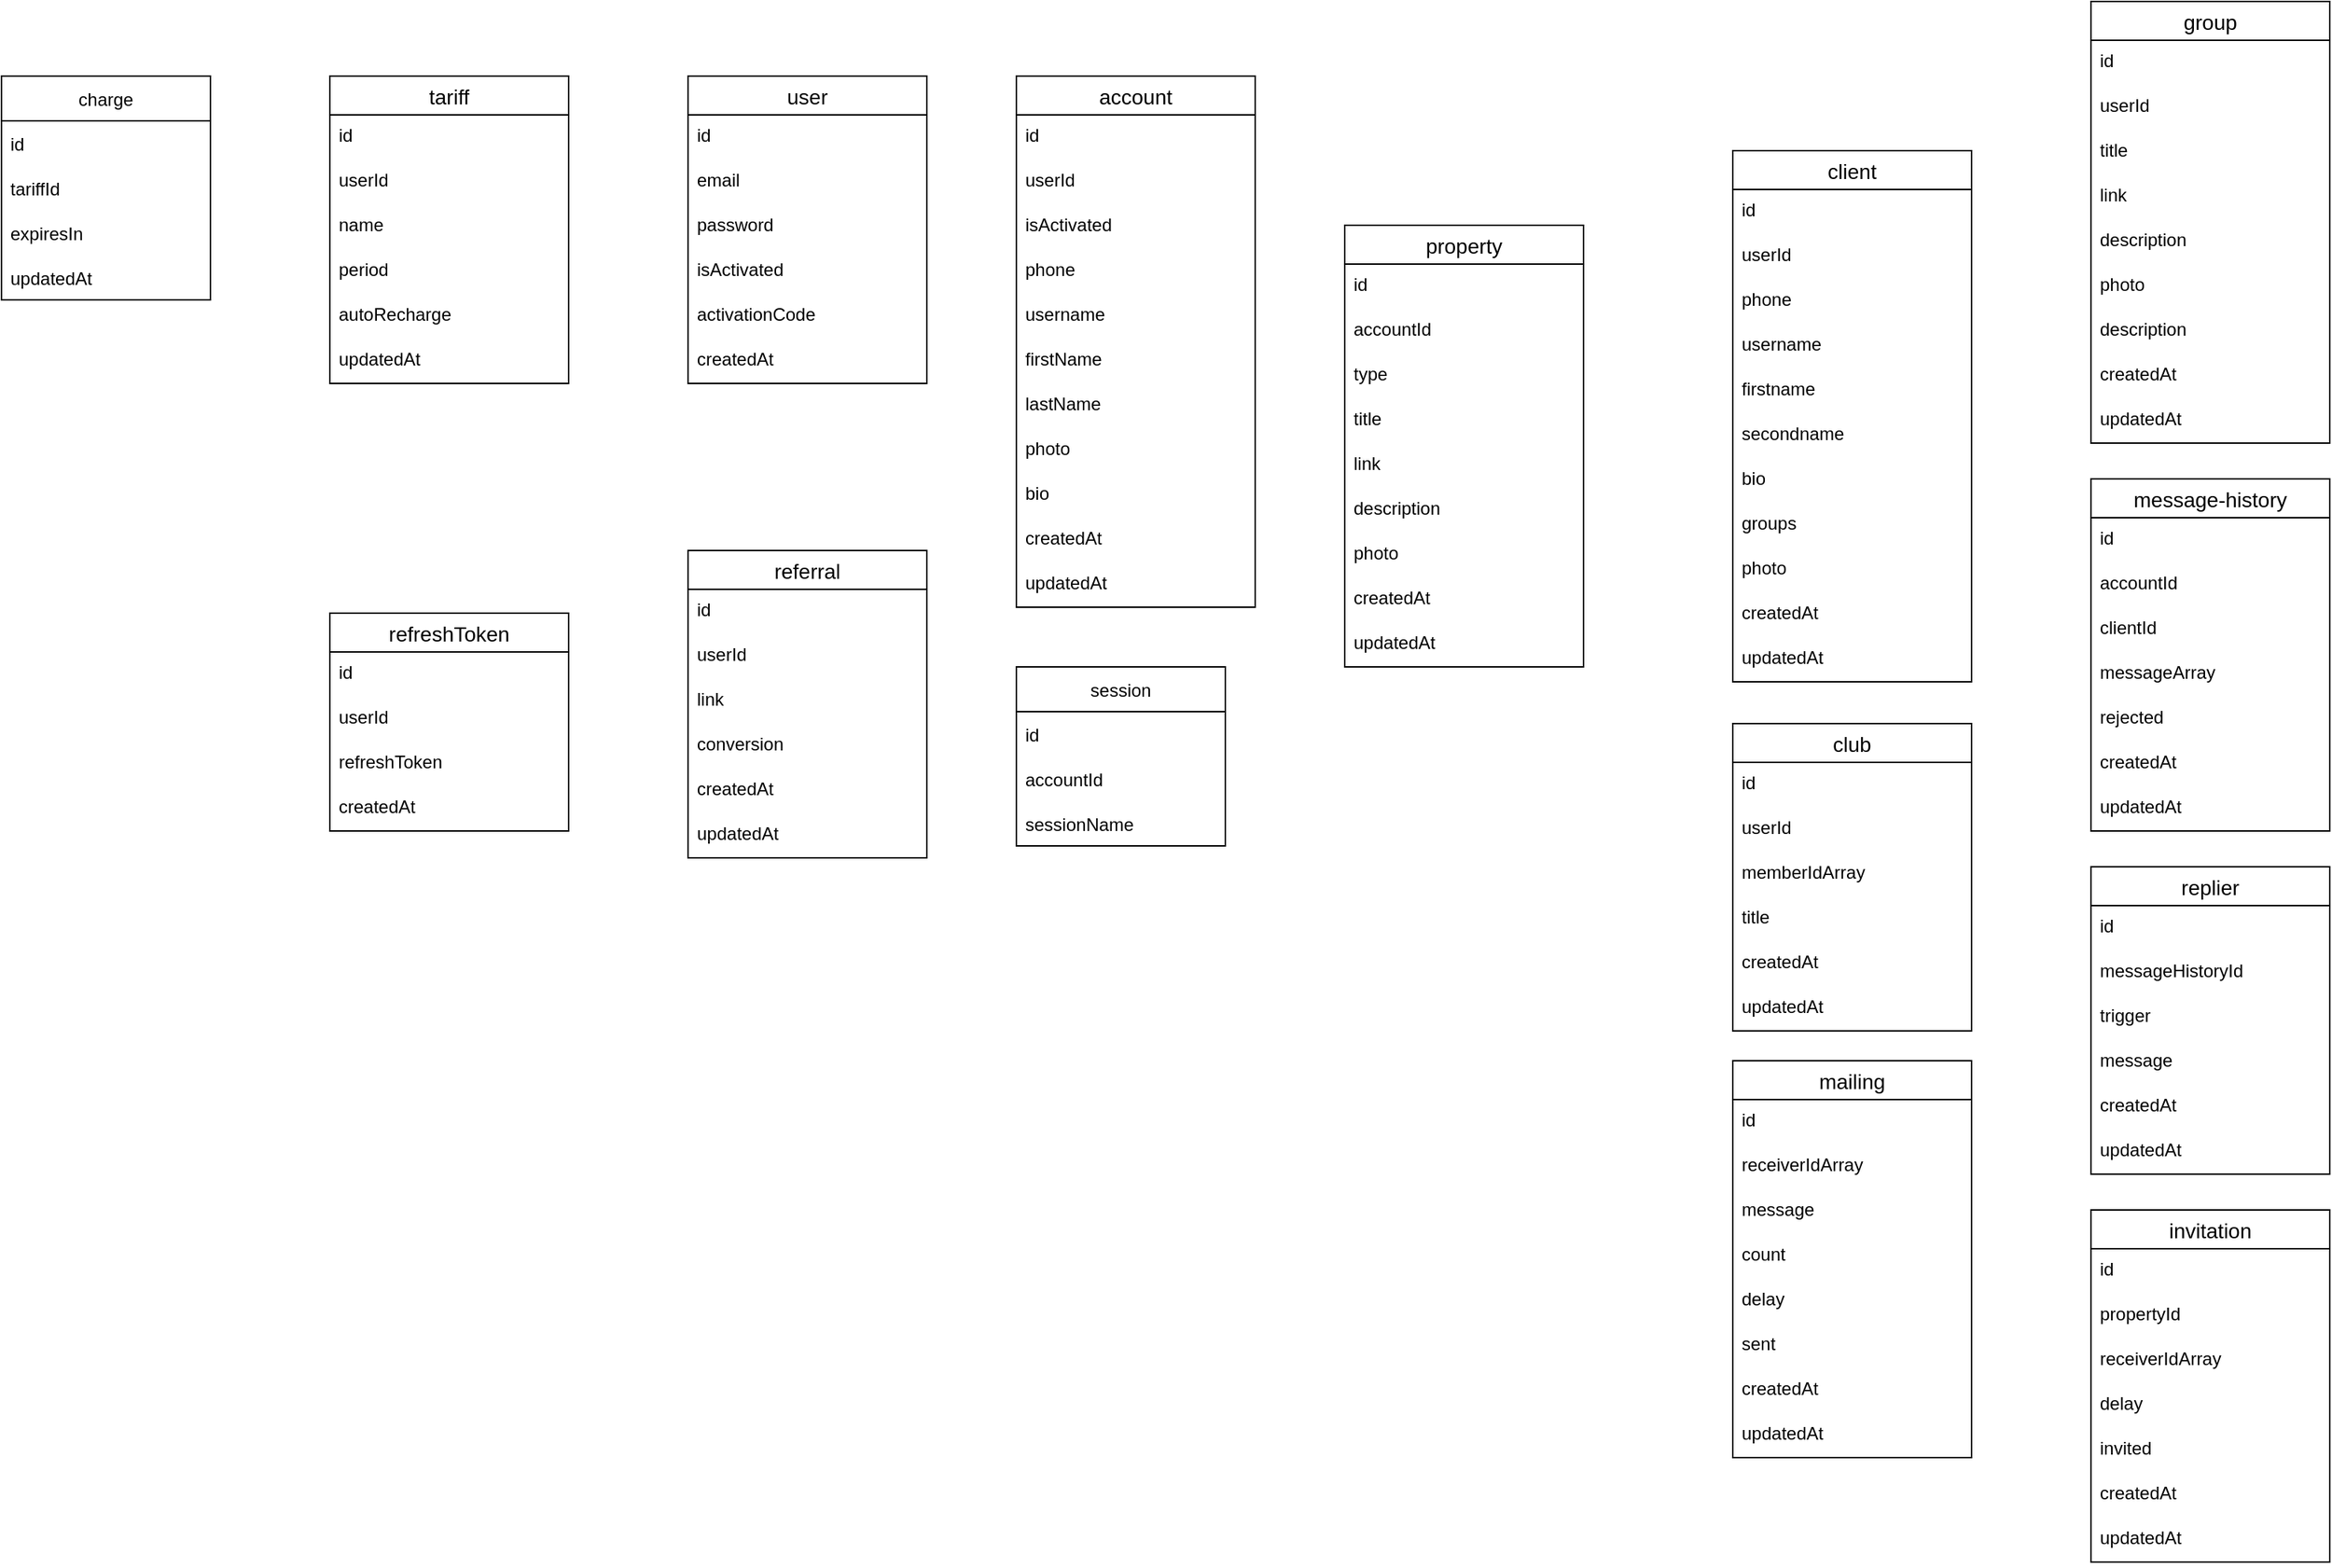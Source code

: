 <mxfile version="15.5.4" type="embed"><diagram id="rlkO2zejg5i3ZWUVnfk_" name="Page-1"><mxGraphModel dx="1341" dy="1570" grid="1" gridSize="10" guides="1" tooltips="1" connect="1" arrows="1" fold="1" page="1" pageScale="1" pageWidth="850" pageHeight="1100" math="0" shadow="0"><root><mxCell id="0"/><mxCell id="1" parent="0"/><mxCell id="tYg0k5vVHJpLoOAfeDSC-1" value="user" style="swimlane;fontStyle=0;childLayout=stackLayout;horizontal=1;startSize=26;horizontalStack=0;resizeParent=1;resizeParentMax=0;resizeLast=0;collapsible=1;marginBottom=0;align=center;fontSize=14;" parent="1" vertex="1"><mxGeometry x="80" width="160" height="206" as="geometry"><mxRectangle x="80" y="60" width="70" height="30" as="alternateBounds"/></mxGeometry></mxCell><mxCell id="tYg0k5vVHJpLoOAfeDSC-2" value="id" style="text;strokeColor=none;fillColor=none;spacingLeft=4;spacingRight=4;overflow=hidden;rotatable=0;points=[[0,0.5],[1,0.5]];portConstraint=eastwest;fontSize=12;" parent="tYg0k5vVHJpLoOAfeDSC-1" vertex="1"><mxGeometry y="26" width="160" height="30" as="geometry"/></mxCell><mxCell id="tYg0k5vVHJpLoOAfeDSC-3" value="email" style="text;strokeColor=none;fillColor=none;spacingLeft=4;spacingRight=4;overflow=hidden;rotatable=0;points=[[0,0.5],[1,0.5]];portConstraint=eastwest;fontSize=12;" parent="tYg0k5vVHJpLoOAfeDSC-1" vertex="1"><mxGeometry y="56" width="160" height="30" as="geometry"/></mxCell><mxCell id="tYg0k5vVHJpLoOAfeDSC-4" value="password" style="text;strokeColor=none;fillColor=none;spacingLeft=4;spacingRight=4;overflow=hidden;rotatable=0;points=[[0,0.5],[1,0.5]];portConstraint=eastwest;fontSize=12;" parent="tYg0k5vVHJpLoOAfeDSC-1" vertex="1"><mxGeometry y="86" width="160" height="30" as="geometry"/></mxCell><mxCell id="24" value="isActivated" style="text;strokeColor=none;fillColor=none;spacingLeft=4;spacingRight=4;overflow=hidden;rotatable=0;points=[[0,0.5],[1,0.5]];portConstraint=eastwest;fontSize=12;" parent="tYg0k5vVHJpLoOAfeDSC-1" vertex="1"><mxGeometry y="116" width="160" height="30" as="geometry"/></mxCell><mxCell id="25" value="activationCode" style="text;strokeColor=none;fillColor=none;spacingLeft=4;spacingRight=4;overflow=hidden;rotatable=0;points=[[0,0.5],[1,0.5]];portConstraint=eastwest;fontSize=12;" parent="tYg0k5vVHJpLoOAfeDSC-1" vertex="1"><mxGeometry y="146" width="160" height="30" as="geometry"/></mxCell><mxCell id="tYg0k5vVHJpLoOAfeDSC-53" value="createdAt" style="text;strokeColor=none;fillColor=none;spacingLeft=4;spacingRight=4;overflow=hidden;rotatable=0;points=[[0,0.5],[1,0.5]];portConstraint=eastwest;fontSize=12;" parent="tYg0k5vVHJpLoOAfeDSC-1" vertex="1"><mxGeometry y="176" width="160" height="30" as="geometry"/></mxCell><mxCell id="tYg0k5vVHJpLoOAfeDSC-5" value="property" style="swimlane;fontStyle=0;childLayout=stackLayout;horizontal=1;startSize=26;horizontalStack=0;resizeParent=1;resizeParentMax=0;resizeLast=0;collapsible=1;marginBottom=0;align=center;fontSize=14;" parent="1" vertex="1"><mxGeometry x="520" y="100" width="160" height="296" as="geometry"/></mxCell><mxCell id="tYg0k5vVHJpLoOAfeDSC-6" value="id" style="text;strokeColor=none;fillColor=none;spacingLeft=4;spacingRight=4;overflow=hidden;rotatable=0;points=[[0,0.5],[1,0.5]];portConstraint=eastwest;fontSize=12;" parent="tYg0k5vVHJpLoOAfeDSC-5" vertex="1"><mxGeometry y="26" width="160" height="30" as="geometry"/></mxCell><mxCell id="tYg0k5vVHJpLoOAfeDSC-7" value="accountId" style="text;strokeColor=none;fillColor=none;spacingLeft=4;spacingRight=4;overflow=hidden;rotatable=0;points=[[0,0.5],[1,0.5]];portConstraint=eastwest;fontSize=12;" parent="tYg0k5vVHJpLoOAfeDSC-5" vertex="1"><mxGeometry y="56" width="160" height="30" as="geometry"/></mxCell><mxCell id="tYg0k5vVHJpLoOAfeDSC-8" value="type" style="text;strokeColor=none;fillColor=none;spacingLeft=4;spacingRight=4;overflow=hidden;rotatable=0;points=[[0,0.5],[1,0.5]];portConstraint=eastwest;fontSize=12;" parent="tYg0k5vVHJpLoOAfeDSC-5" vertex="1"><mxGeometry y="86" width="160" height="30" as="geometry"/></mxCell><mxCell id="tYg0k5vVHJpLoOAfeDSC-67" value="title" style="text;strokeColor=none;fillColor=none;spacingLeft=4;spacingRight=4;overflow=hidden;rotatable=0;points=[[0,0.5],[1,0.5]];portConstraint=eastwest;fontSize=12;" parent="tYg0k5vVHJpLoOAfeDSC-5" vertex="1"><mxGeometry y="116" width="160" height="30" as="geometry"/></mxCell><mxCell id="tYg0k5vVHJpLoOAfeDSC-68" value="link" style="text;strokeColor=none;fillColor=none;spacingLeft=4;spacingRight=4;overflow=hidden;rotatable=0;points=[[0,0.5],[1,0.5]];portConstraint=eastwest;fontSize=12;" parent="tYg0k5vVHJpLoOAfeDSC-5" vertex="1"><mxGeometry y="146" width="160" height="30" as="geometry"/></mxCell><mxCell id="tYg0k5vVHJpLoOAfeDSC-69" value="description" style="text;strokeColor=none;fillColor=none;spacingLeft=4;spacingRight=4;overflow=hidden;rotatable=0;points=[[0,0.5],[1,0.5]];portConstraint=eastwest;fontSize=12;" parent="tYg0k5vVHJpLoOAfeDSC-5" vertex="1"><mxGeometry y="176" width="160" height="30" as="geometry"/></mxCell><mxCell id="tYg0k5vVHJpLoOAfeDSC-91" value="photo" style="text;strokeColor=none;fillColor=none;spacingLeft=4;spacingRight=4;overflow=hidden;rotatable=0;points=[[0,0.5],[1,0.5]];portConstraint=eastwest;fontSize=12;" parent="tYg0k5vVHJpLoOAfeDSC-5" vertex="1"><mxGeometry y="206" width="160" height="30" as="geometry"/></mxCell><mxCell id="tYg0k5vVHJpLoOAfeDSC-70" value="createdAt" style="text;strokeColor=none;fillColor=none;spacingLeft=4;spacingRight=4;overflow=hidden;rotatable=0;points=[[0,0.5],[1,0.5]];portConstraint=eastwest;fontSize=12;" parent="tYg0k5vVHJpLoOAfeDSC-5" vertex="1"><mxGeometry y="236" width="160" height="30" as="geometry"/></mxCell><mxCell id="tYg0k5vVHJpLoOAfeDSC-71" value="updatedAt" style="text;strokeColor=none;fillColor=none;spacingLeft=4;spacingRight=4;overflow=hidden;rotatable=0;points=[[0,0.5],[1,0.5]];portConstraint=eastwest;fontSize=12;" parent="tYg0k5vVHJpLoOAfeDSC-5" vertex="1"><mxGeometry y="266" width="160" height="30" as="geometry"/></mxCell><mxCell id="tYg0k5vVHJpLoOAfeDSC-9" value="client" style="swimlane;fontStyle=0;childLayout=stackLayout;horizontal=1;startSize=26;horizontalStack=0;resizeParent=1;resizeParentMax=0;resizeLast=0;collapsible=1;marginBottom=0;align=center;fontSize=14;" parent="1" vertex="1"><mxGeometry x="780" y="50" width="160" height="356" as="geometry"/></mxCell><mxCell id="tYg0k5vVHJpLoOAfeDSC-10" value="id" style="text;strokeColor=none;fillColor=none;spacingLeft=4;spacingRight=4;overflow=hidden;rotatable=0;points=[[0,0.5],[1,0.5]];portConstraint=eastwest;fontSize=12;" parent="tYg0k5vVHJpLoOAfeDSC-9" vertex="1"><mxGeometry y="26" width="160" height="30" as="geometry"/></mxCell><mxCell id="tYg0k5vVHJpLoOAfeDSC-11" value="userId" style="text;strokeColor=none;fillColor=none;spacingLeft=4;spacingRight=4;overflow=hidden;rotatable=0;points=[[0,0.5],[1,0.5]];portConstraint=eastwest;fontSize=12;" parent="tYg0k5vVHJpLoOAfeDSC-9" vertex="1"><mxGeometry y="56" width="160" height="30" as="geometry"/></mxCell><mxCell id="tYg0k5vVHJpLoOAfeDSC-12" value="phone" style="text;strokeColor=none;fillColor=none;spacingLeft=4;spacingRight=4;overflow=hidden;rotatable=0;points=[[0,0.5],[1,0.5]];portConstraint=eastwest;fontSize=12;" parent="tYg0k5vVHJpLoOAfeDSC-9" vertex="1"><mxGeometry y="86" width="160" height="30" as="geometry"/></mxCell><mxCell id="tYg0k5vVHJpLoOAfeDSC-73" value="username" style="text;strokeColor=none;fillColor=none;spacingLeft=4;spacingRight=4;overflow=hidden;rotatable=0;points=[[0,0.5],[1,0.5]];portConstraint=eastwest;fontSize=12;" parent="tYg0k5vVHJpLoOAfeDSC-9" vertex="1"><mxGeometry y="116" width="160" height="30" as="geometry"/></mxCell><mxCell id="tYg0k5vVHJpLoOAfeDSC-74" value="firstname" style="text;strokeColor=none;fillColor=none;spacingLeft=4;spacingRight=4;overflow=hidden;rotatable=0;points=[[0,0.5],[1,0.5]];portConstraint=eastwest;fontSize=12;" parent="tYg0k5vVHJpLoOAfeDSC-9" vertex="1"><mxGeometry y="146" width="160" height="30" as="geometry"/></mxCell><mxCell id="tYg0k5vVHJpLoOAfeDSC-75" value="secondname" style="text;strokeColor=none;fillColor=none;spacingLeft=4;spacingRight=4;overflow=hidden;rotatable=0;points=[[0,0.5],[1,0.5]];portConstraint=eastwest;fontSize=12;" parent="tYg0k5vVHJpLoOAfeDSC-9" vertex="1"><mxGeometry y="176" width="160" height="30" as="geometry"/></mxCell><mxCell id="tYg0k5vVHJpLoOAfeDSC-77" value="bio" style="text;strokeColor=none;fillColor=none;spacingLeft=4;spacingRight=4;overflow=hidden;rotatable=0;points=[[0,0.5],[1,0.5]];portConstraint=eastwest;fontSize=12;" parent="tYg0k5vVHJpLoOAfeDSC-9" vertex="1"><mxGeometry y="206" width="160" height="30" as="geometry"/></mxCell><mxCell id="tYg0k5vVHJpLoOAfeDSC-83" value="groups" style="text;strokeColor=none;fillColor=none;spacingLeft=4;spacingRight=4;overflow=hidden;rotatable=0;points=[[0,0.5],[1,0.5]];portConstraint=eastwest;fontSize=12;" parent="tYg0k5vVHJpLoOAfeDSC-9" vertex="1"><mxGeometry y="236" width="160" height="30" as="geometry"/></mxCell><mxCell id="tYg0k5vVHJpLoOAfeDSC-86" value="photo" style="text;strokeColor=none;fillColor=none;spacingLeft=4;spacingRight=4;overflow=hidden;rotatable=0;points=[[0,0.5],[1,0.5]];portConstraint=eastwest;fontSize=12;" parent="tYg0k5vVHJpLoOAfeDSC-9" vertex="1"><mxGeometry y="266" width="160" height="30" as="geometry"/></mxCell><mxCell id="tYg0k5vVHJpLoOAfeDSC-78" value="createdAt" style="text;strokeColor=none;fillColor=none;spacingLeft=4;spacingRight=4;overflow=hidden;rotatable=0;points=[[0,0.5],[1,0.5]];portConstraint=eastwest;fontSize=12;" parent="tYg0k5vVHJpLoOAfeDSC-9" vertex="1"><mxGeometry y="296" width="160" height="30" as="geometry"/></mxCell><mxCell id="tYg0k5vVHJpLoOAfeDSC-79" value="updatedAt" style="text;strokeColor=none;fillColor=none;spacingLeft=4;spacingRight=4;overflow=hidden;rotatable=0;points=[[0,0.5],[1,0.5]];portConstraint=eastwest;fontSize=12;" parent="tYg0k5vVHJpLoOAfeDSC-9" vertex="1"><mxGeometry y="326" width="160" height="30" as="geometry"/></mxCell><mxCell id="tYg0k5vVHJpLoOAfeDSC-13" value="referral" style="swimlane;fontStyle=0;childLayout=stackLayout;horizontal=1;startSize=26;horizontalStack=0;resizeParent=1;resizeParentMax=0;resizeLast=0;collapsible=1;marginBottom=0;align=center;fontSize=14;" parent="1" vertex="1"><mxGeometry x="80" y="318" width="160" height="206" as="geometry"/></mxCell><mxCell id="tYg0k5vVHJpLoOAfeDSC-14" value="id" style="text;strokeColor=none;fillColor=none;spacingLeft=4;spacingRight=4;overflow=hidden;rotatable=0;points=[[0,0.5],[1,0.5]];portConstraint=eastwest;fontSize=12;" parent="tYg0k5vVHJpLoOAfeDSC-13" vertex="1"><mxGeometry y="26" width="160" height="30" as="geometry"/></mxCell><mxCell id="tYg0k5vVHJpLoOAfeDSC-15" value="userId" style="text;strokeColor=none;fillColor=none;spacingLeft=4;spacingRight=4;overflow=hidden;rotatable=0;points=[[0,0.5],[1,0.5]];portConstraint=eastwest;fontSize=12;" parent="tYg0k5vVHJpLoOAfeDSC-13" vertex="1"><mxGeometry y="56" width="160" height="30" as="geometry"/></mxCell><mxCell id="tYg0k5vVHJpLoOAfeDSC-16" value="link" style="text;strokeColor=none;fillColor=none;spacingLeft=4;spacingRight=4;overflow=hidden;rotatable=0;points=[[0,0.5],[1,0.5]];portConstraint=eastwest;fontSize=12;" parent="tYg0k5vVHJpLoOAfeDSC-13" vertex="1"><mxGeometry y="86" width="160" height="30" as="geometry"/></mxCell><mxCell id="tYg0k5vVHJpLoOAfeDSC-62" value="conversion" style="text;strokeColor=none;fillColor=none;spacingLeft=4;spacingRight=4;overflow=hidden;rotatable=0;points=[[0,0.5],[1,0.5]];portConstraint=eastwest;fontSize=12;" parent="tYg0k5vVHJpLoOAfeDSC-13" vertex="1"><mxGeometry y="116" width="160" height="30" as="geometry"/></mxCell><mxCell id="tYg0k5vVHJpLoOAfeDSC-63" value="createdAt" style="text;strokeColor=none;fillColor=none;spacingLeft=4;spacingRight=4;overflow=hidden;rotatable=0;points=[[0,0.5],[1,0.5]];portConstraint=eastwest;fontSize=12;" parent="tYg0k5vVHJpLoOAfeDSC-13" vertex="1"><mxGeometry y="146" width="160" height="30" as="geometry"/></mxCell><mxCell id="tYg0k5vVHJpLoOAfeDSC-64" value="updatedAt" style="text;strokeColor=none;fillColor=none;spacingLeft=4;spacingRight=4;overflow=hidden;rotatable=0;points=[[0,0.5],[1,0.5]];portConstraint=eastwest;fontSize=12;" parent="tYg0k5vVHJpLoOAfeDSC-13" vertex="1"><mxGeometry y="176" width="160" height="30" as="geometry"/></mxCell><mxCell id="tYg0k5vVHJpLoOAfeDSC-21" value="account" style="swimlane;fontStyle=0;childLayout=stackLayout;horizontal=1;startSize=26;horizontalStack=0;resizeParent=1;resizeParentMax=0;resizeLast=0;collapsible=1;marginBottom=0;align=center;fontSize=14;" parent="1" vertex="1"><mxGeometry x="300" width="160" height="356" as="geometry"/></mxCell><mxCell id="tYg0k5vVHJpLoOAfeDSC-22" value="id" style="text;strokeColor=none;fillColor=none;spacingLeft=4;spacingRight=4;overflow=hidden;rotatable=0;points=[[0,0.5],[1,0.5]];portConstraint=eastwest;fontSize=12;" parent="tYg0k5vVHJpLoOAfeDSC-21" vertex="1"><mxGeometry y="26" width="160" height="30" as="geometry"/></mxCell><mxCell id="tYg0k5vVHJpLoOAfeDSC-23" value="userId" style="text;strokeColor=none;fillColor=none;spacingLeft=4;spacingRight=4;overflow=hidden;rotatable=0;points=[[0,0.5],[1,0.5]];portConstraint=eastwest;fontSize=12;" parent="tYg0k5vVHJpLoOAfeDSC-21" vertex="1"><mxGeometry y="56" width="160" height="30" as="geometry"/></mxCell><mxCell id="36" value="isActivated" style="text;strokeColor=none;fillColor=none;spacingLeft=4;spacingRight=4;overflow=hidden;rotatable=0;points=[[0,0.5],[1,0.5]];portConstraint=eastwest;fontSize=12;" parent="tYg0k5vVHJpLoOAfeDSC-21" vertex="1"><mxGeometry y="86" width="160" height="30" as="geometry"/></mxCell><mxCell id="tYg0k5vVHJpLoOAfeDSC-59" value="phone" style="text;strokeColor=none;fillColor=none;spacingLeft=4;spacingRight=4;overflow=hidden;rotatable=0;points=[[0,0.5],[1,0.5]];portConstraint=eastwest;fontSize=12;" parent="tYg0k5vVHJpLoOAfeDSC-21" vertex="1"><mxGeometry y="116" width="160" height="30" as="geometry"/></mxCell><mxCell id="tYg0k5vVHJpLoOAfeDSC-24" value="username" style="text;strokeColor=none;fillColor=none;spacingLeft=4;spacingRight=4;overflow=hidden;rotatable=0;points=[[0,0.5],[1,0.5]];portConstraint=eastwest;fontSize=12;" parent="tYg0k5vVHJpLoOAfeDSC-21" vertex="1"><mxGeometry y="146" width="160" height="30" as="geometry"/></mxCell><mxCell id="tYg0k5vVHJpLoOAfeDSC-55" value="firstName" style="text;strokeColor=none;fillColor=none;spacingLeft=4;spacingRight=4;overflow=hidden;rotatable=0;points=[[0,0.5],[1,0.5]];portConstraint=eastwest;fontSize=12;" parent="tYg0k5vVHJpLoOAfeDSC-21" vertex="1"><mxGeometry y="176" width="160" height="30" as="geometry"/></mxCell><mxCell id="tYg0k5vVHJpLoOAfeDSC-56" value="lastName" style="text;strokeColor=none;fillColor=none;spacingLeft=4;spacingRight=4;overflow=hidden;rotatable=0;points=[[0,0.5],[1,0.5]];portConstraint=eastwest;fontSize=12;" parent="tYg0k5vVHJpLoOAfeDSC-21" vertex="1"><mxGeometry y="206" width="160" height="30" as="geometry"/></mxCell><mxCell id="tYg0k5vVHJpLoOAfeDSC-57" value="photo" style="text;strokeColor=none;fillColor=none;spacingLeft=4;spacingRight=4;overflow=hidden;rotatable=0;points=[[0,0.5],[1,0.5]];portConstraint=eastwest;fontSize=12;" parent="tYg0k5vVHJpLoOAfeDSC-21" vertex="1"><mxGeometry y="236" width="160" height="30" as="geometry"/></mxCell><mxCell id="tYg0k5vVHJpLoOAfeDSC-58" value="bio" style="text;strokeColor=none;fillColor=none;spacingLeft=4;spacingRight=4;overflow=hidden;rotatable=0;points=[[0,0.5],[1,0.5]];portConstraint=eastwest;fontSize=12;" parent="tYg0k5vVHJpLoOAfeDSC-21" vertex="1"><mxGeometry y="266" width="160" height="30" as="geometry"/></mxCell><mxCell id="tYg0k5vVHJpLoOAfeDSC-60" value="createdAt" style="text;strokeColor=none;fillColor=none;spacingLeft=4;spacingRight=4;overflow=hidden;rotatable=0;points=[[0,0.5],[1,0.5]];portConstraint=eastwest;fontSize=12;" parent="tYg0k5vVHJpLoOAfeDSC-21" vertex="1"><mxGeometry y="296" width="160" height="30" as="geometry"/></mxCell><mxCell id="tYg0k5vVHJpLoOAfeDSC-61" value="updatedAt" style="text;strokeColor=none;fillColor=none;spacingLeft=4;spacingRight=4;overflow=hidden;rotatable=0;points=[[0,0.5],[1,0.5]];portConstraint=eastwest;fontSize=12;" parent="tYg0k5vVHJpLoOAfeDSC-21" vertex="1"><mxGeometry y="326" width="160" height="30" as="geometry"/></mxCell><mxCell id="tYg0k5vVHJpLoOAfeDSC-29" value="group" style="swimlane;fontStyle=0;childLayout=stackLayout;horizontal=1;startSize=26;horizontalStack=0;resizeParent=1;resizeParentMax=0;resizeLast=0;collapsible=1;marginBottom=0;align=center;fontSize=14;" parent="1" vertex="1"><mxGeometry x="1020" y="-50" width="160" height="296" as="geometry"/></mxCell><mxCell id="tYg0k5vVHJpLoOAfeDSC-30" value="id" style="text;strokeColor=none;fillColor=none;spacingLeft=4;spacingRight=4;overflow=hidden;rotatable=0;points=[[0,0.5],[1,0.5]];portConstraint=eastwest;fontSize=12;" parent="tYg0k5vVHJpLoOAfeDSC-29" vertex="1"><mxGeometry y="26" width="160" height="30" as="geometry"/></mxCell><mxCell id="tYg0k5vVHJpLoOAfeDSC-31" value="userId" style="text;strokeColor=none;fillColor=none;spacingLeft=4;spacingRight=4;overflow=hidden;rotatable=0;points=[[0,0.5],[1,0.5]];portConstraint=eastwest;fontSize=12;" parent="tYg0k5vVHJpLoOAfeDSC-29" vertex="1"><mxGeometry y="56" width="160" height="30" as="geometry"/></mxCell><mxCell id="tYg0k5vVHJpLoOAfeDSC-32" value="title" style="text;strokeColor=none;fillColor=none;spacingLeft=4;spacingRight=4;overflow=hidden;rotatable=0;points=[[0,0.5],[1,0.5]];portConstraint=eastwest;fontSize=12;" parent="tYg0k5vVHJpLoOAfeDSC-29" vertex="1"><mxGeometry y="86" width="160" height="30" as="geometry"/></mxCell><mxCell id="tYg0k5vVHJpLoOAfeDSC-84" value="link" style="text;strokeColor=none;fillColor=none;spacingLeft=4;spacingRight=4;overflow=hidden;rotatable=0;points=[[0,0.5],[1,0.5]];portConstraint=eastwest;fontSize=12;" parent="tYg0k5vVHJpLoOAfeDSC-29" vertex="1"><mxGeometry y="116" width="160" height="30" as="geometry"/></mxCell><mxCell id="tYg0k5vVHJpLoOAfeDSC-87" value="description" style="text;strokeColor=none;fillColor=none;spacingLeft=4;spacingRight=4;overflow=hidden;rotatable=0;points=[[0,0.5],[1,0.5]];portConstraint=eastwest;fontSize=12;" parent="tYg0k5vVHJpLoOAfeDSC-29" vertex="1"><mxGeometry y="146" width="160" height="30" as="geometry"/></mxCell><mxCell id="tYg0k5vVHJpLoOAfeDSC-88" value="photo" style="text;strokeColor=none;fillColor=none;spacingLeft=4;spacingRight=4;overflow=hidden;rotatable=0;points=[[0,0.5],[1,0.5]];portConstraint=eastwest;fontSize=12;" parent="tYg0k5vVHJpLoOAfeDSC-29" vertex="1"><mxGeometry y="176" width="160" height="30" as="geometry"/></mxCell><mxCell id="tYg0k5vVHJpLoOAfeDSC-89" value="description" style="text;strokeColor=none;fillColor=none;spacingLeft=4;spacingRight=4;overflow=hidden;rotatable=0;points=[[0,0.5],[1,0.5]];portConstraint=eastwest;fontSize=12;" parent="tYg0k5vVHJpLoOAfeDSC-29" vertex="1"><mxGeometry y="206" width="160" height="30" as="geometry"/></mxCell><mxCell id="tYg0k5vVHJpLoOAfeDSC-92" value="createdAt" style="text;strokeColor=none;fillColor=none;spacingLeft=4;spacingRight=4;overflow=hidden;rotatable=0;points=[[0,0.5],[1,0.5]];portConstraint=eastwest;fontSize=12;" parent="tYg0k5vVHJpLoOAfeDSC-29" vertex="1"><mxGeometry y="236" width="160" height="30" as="geometry"/></mxCell><mxCell id="tYg0k5vVHJpLoOAfeDSC-93" value="updatedAt" style="text;strokeColor=none;fillColor=none;spacingLeft=4;spacingRight=4;overflow=hidden;rotatable=0;points=[[0,0.5],[1,0.5]];portConstraint=eastwest;fontSize=12;" parent="tYg0k5vVHJpLoOAfeDSC-29" vertex="1"><mxGeometry y="266" width="160" height="30" as="geometry"/></mxCell><mxCell id="tYg0k5vVHJpLoOAfeDSC-33" value="message-history" style="swimlane;fontStyle=0;childLayout=stackLayout;horizontal=1;startSize=26;horizontalStack=0;resizeParent=1;resizeParentMax=0;resizeLast=0;collapsible=1;marginBottom=0;align=center;fontSize=14;" parent="1" vertex="1"><mxGeometry x="1020" y="270" width="160" height="236" as="geometry"/></mxCell><mxCell id="tYg0k5vVHJpLoOAfeDSC-34" value="id" style="text;strokeColor=none;fillColor=none;spacingLeft=4;spacingRight=4;overflow=hidden;rotatable=0;points=[[0,0.5],[1,0.5]];portConstraint=eastwest;fontSize=12;" parent="tYg0k5vVHJpLoOAfeDSC-33" vertex="1"><mxGeometry y="26" width="160" height="30" as="geometry"/></mxCell><mxCell id="tYg0k5vVHJpLoOAfeDSC-35" value="accountId" style="text;strokeColor=none;fillColor=none;spacingLeft=4;spacingRight=4;overflow=hidden;rotatable=0;points=[[0,0.5],[1,0.5]];portConstraint=eastwest;fontSize=12;" parent="tYg0k5vVHJpLoOAfeDSC-33" vertex="1"><mxGeometry y="56" width="160" height="30" as="geometry"/></mxCell><mxCell id="tYg0k5vVHJpLoOAfeDSC-36" value="clientId" style="text;strokeColor=none;fillColor=none;spacingLeft=4;spacingRight=4;overflow=hidden;rotatable=0;points=[[0,0.5],[1,0.5]];portConstraint=eastwest;fontSize=12;" parent="tYg0k5vVHJpLoOAfeDSC-33" vertex="1"><mxGeometry y="86" width="160" height="30" as="geometry"/></mxCell><mxCell id="tYg0k5vVHJpLoOAfeDSC-94" value="messageArray" style="text;strokeColor=none;fillColor=none;spacingLeft=4;spacingRight=4;overflow=hidden;rotatable=0;points=[[0,0.5],[1,0.5]];portConstraint=eastwest;fontSize=12;" parent="tYg0k5vVHJpLoOAfeDSC-33" vertex="1"><mxGeometry y="116" width="160" height="30" as="geometry"/></mxCell><mxCell id="tYg0k5vVHJpLoOAfeDSC-97" value="rejected" style="text;strokeColor=none;fillColor=none;spacingLeft=4;spacingRight=4;overflow=hidden;rotatable=0;points=[[0,0.5],[1,0.5]];portConstraint=eastwest;fontSize=12;" parent="tYg0k5vVHJpLoOAfeDSC-33" vertex="1"><mxGeometry y="146" width="160" height="30" as="geometry"/></mxCell><mxCell id="tYg0k5vVHJpLoOAfeDSC-95" value="createdAt" style="text;strokeColor=none;fillColor=none;spacingLeft=4;spacingRight=4;overflow=hidden;rotatable=0;points=[[0,0.5],[1,0.5]];portConstraint=eastwest;fontSize=12;" parent="tYg0k5vVHJpLoOAfeDSC-33" vertex="1"><mxGeometry y="176" width="160" height="30" as="geometry"/></mxCell><mxCell id="tYg0k5vVHJpLoOAfeDSC-96" value="updatedAt" style="text;strokeColor=none;fillColor=none;spacingLeft=4;spacingRight=4;overflow=hidden;rotatable=0;points=[[0,0.5],[1,0.5]];portConstraint=eastwest;fontSize=12;" parent="tYg0k5vVHJpLoOAfeDSC-33" vertex="1"><mxGeometry y="206" width="160" height="30" as="geometry"/></mxCell><mxCell id="tYg0k5vVHJpLoOAfeDSC-37" value="mailing" style="swimlane;fontStyle=0;childLayout=stackLayout;horizontal=1;startSize=26;horizontalStack=0;resizeParent=1;resizeParentMax=0;resizeLast=0;collapsible=1;marginBottom=0;align=center;fontSize=14;" parent="1" vertex="1"><mxGeometry x="780" y="660" width="160" height="266" as="geometry"/></mxCell><mxCell id="tYg0k5vVHJpLoOAfeDSC-38" value="id" style="text;strokeColor=none;fillColor=none;spacingLeft=4;spacingRight=4;overflow=hidden;rotatable=0;points=[[0,0.5],[1,0.5]];portConstraint=eastwest;fontSize=12;" parent="tYg0k5vVHJpLoOAfeDSC-37" vertex="1"><mxGeometry y="26" width="160" height="30" as="geometry"/></mxCell><mxCell id="tYg0k5vVHJpLoOAfeDSC-39" value="receiverIdArray" style="text;strokeColor=none;fillColor=none;spacingLeft=4;spacingRight=4;overflow=hidden;rotatable=0;points=[[0,0.5],[1,0.5]];portConstraint=eastwest;fontSize=12;" parent="tYg0k5vVHJpLoOAfeDSC-37" vertex="1"><mxGeometry y="56" width="160" height="30" as="geometry"/></mxCell><mxCell id="tYg0k5vVHJpLoOAfeDSC-40" value="message" style="text;strokeColor=none;fillColor=none;spacingLeft=4;spacingRight=4;overflow=hidden;rotatable=0;points=[[0,0.5],[1,0.5]];portConstraint=eastwest;fontSize=12;" parent="tYg0k5vVHJpLoOAfeDSC-37" vertex="1"><mxGeometry y="86" width="160" height="30" as="geometry"/></mxCell><mxCell id="tYg0k5vVHJpLoOAfeDSC-103" value="count" style="text;strokeColor=none;fillColor=none;spacingLeft=4;spacingRight=4;overflow=hidden;rotatable=0;points=[[0,0.5],[1,0.5]];portConstraint=eastwest;fontSize=12;" parent="tYg0k5vVHJpLoOAfeDSC-37" vertex="1"><mxGeometry y="116" width="160" height="30" as="geometry"/></mxCell><mxCell id="tYg0k5vVHJpLoOAfeDSC-101" value="delay" style="text;strokeColor=none;fillColor=none;spacingLeft=4;spacingRight=4;overflow=hidden;rotatable=0;points=[[0,0.5],[1,0.5]];portConstraint=eastwest;fontSize=12;" parent="tYg0k5vVHJpLoOAfeDSC-37" vertex="1"><mxGeometry y="146" width="160" height="30" as="geometry"/></mxCell><mxCell id="tYg0k5vVHJpLoOAfeDSC-102" value="sent" style="text;strokeColor=none;fillColor=none;spacingLeft=4;spacingRight=4;overflow=hidden;rotatable=0;points=[[0,0.5],[1,0.5]];portConstraint=eastwest;fontSize=12;" parent="tYg0k5vVHJpLoOAfeDSC-37" vertex="1"><mxGeometry y="176" width="160" height="30" as="geometry"/></mxCell><mxCell id="tYg0k5vVHJpLoOAfeDSC-104" value="createdAt" style="text;strokeColor=none;fillColor=none;spacingLeft=4;spacingRight=4;overflow=hidden;rotatable=0;points=[[0,0.5],[1,0.5]];portConstraint=eastwest;fontSize=12;" parent="tYg0k5vVHJpLoOAfeDSC-37" vertex="1"><mxGeometry y="206" width="160" height="30" as="geometry"/></mxCell><mxCell id="tYg0k5vVHJpLoOAfeDSC-105" value="updatedAt" style="text;strokeColor=none;fillColor=none;spacingLeft=4;spacingRight=4;overflow=hidden;rotatable=0;points=[[0,0.5],[1,0.5]];portConstraint=eastwest;fontSize=12;" parent="tYg0k5vVHJpLoOAfeDSC-37" vertex="1"><mxGeometry y="236" width="160" height="30" as="geometry"/></mxCell><mxCell id="tYg0k5vVHJpLoOAfeDSC-41" value="club" style="swimlane;fontStyle=0;childLayout=stackLayout;horizontal=1;startSize=26;horizontalStack=0;resizeParent=1;resizeParentMax=0;resizeLast=0;collapsible=1;marginBottom=0;align=center;fontSize=14;" parent="1" vertex="1"><mxGeometry x="780" y="434" width="160" height="206" as="geometry"/></mxCell><mxCell id="tYg0k5vVHJpLoOAfeDSC-42" value="id" style="text;strokeColor=none;fillColor=none;spacingLeft=4;spacingRight=4;overflow=hidden;rotatable=0;points=[[0,0.5],[1,0.5]];portConstraint=eastwest;fontSize=12;" parent="tYg0k5vVHJpLoOAfeDSC-41" vertex="1"><mxGeometry y="26" width="160" height="30" as="geometry"/></mxCell><mxCell id="tYg0k5vVHJpLoOAfeDSC-43" value="userId" style="text;strokeColor=none;fillColor=none;spacingLeft=4;spacingRight=4;overflow=hidden;rotatable=0;points=[[0,0.5],[1,0.5]];portConstraint=eastwest;fontSize=12;" parent="tYg0k5vVHJpLoOAfeDSC-41" vertex="1"><mxGeometry y="56" width="160" height="30" as="geometry"/></mxCell><mxCell id="tYg0k5vVHJpLoOAfeDSC-44" value="memberIdArray" style="text;strokeColor=none;fillColor=none;spacingLeft=4;spacingRight=4;overflow=hidden;rotatable=0;points=[[0,0.5],[1,0.5]];portConstraint=eastwest;fontSize=12;" parent="tYg0k5vVHJpLoOAfeDSC-41" vertex="1"><mxGeometry y="86" width="160" height="30" as="geometry"/></mxCell><mxCell id="tYg0k5vVHJpLoOAfeDSC-80" value="title" style="text;strokeColor=none;fillColor=none;spacingLeft=4;spacingRight=4;overflow=hidden;rotatable=0;points=[[0,0.5],[1,0.5]];portConstraint=eastwest;fontSize=12;" parent="tYg0k5vVHJpLoOAfeDSC-41" vertex="1"><mxGeometry y="116" width="160" height="30" as="geometry"/></mxCell><mxCell id="tYg0k5vVHJpLoOAfeDSC-81" value="createdAt" style="text;strokeColor=none;fillColor=none;spacingLeft=4;spacingRight=4;overflow=hidden;rotatable=0;points=[[0,0.5],[1,0.5]];portConstraint=eastwest;fontSize=12;" parent="tYg0k5vVHJpLoOAfeDSC-41" vertex="1"><mxGeometry y="146" width="160" height="30" as="geometry"/></mxCell><mxCell id="tYg0k5vVHJpLoOAfeDSC-82" value="updatedAt" style="text;strokeColor=none;fillColor=none;spacingLeft=4;spacingRight=4;overflow=hidden;rotatable=0;points=[[0,0.5],[1,0.5]];portConstraint=eastwest;fontSize=12;" parent="tYg0k5vVHJpLoOAfeDSC-41" vertex="1"><mxGeometry y="176" width="160" height="30" as="geometry"/></mxCell><mxCell id="tYg0k5vVHJpLoOAfeDSC-45" value="invitation" style="swimlane;fontStyle=0;childLayout=stackLayout;horizontal=1;startSize=26;horizontalStack=0;resizeParent=1;resizeParentMax=0;resizeLast=0;collapsible=1;marginBottom=0;align=center;fontSize=14;" parent="1" vertex="1"><mxGeometry x="1020" y="760" width="160" height="236" as="geometry"/></mxCell><mxCell id="tYg0k5vVHJpLoOAfeDSC-46" value="id" style="text;strokeColor=none;fillColor=none;spacingLeft=4;spacingRight=4;overflow=hidden;rotatable=0;points=[[0,0.5],[1,0.5]];portConstraint=eastwest;fontSize=12;" parent="tYg0k5vVHJpLoOAfeDSC-45" vertex="1"><mxGeometry y="26" width="160" height="30" as="geometry"/></mxCell><mxCell id="tYg0k5vVHJpLoOAfeDSC-47" value="propertyId" style="text;strokeColor=none;fillColor=none;spacingLeft=4;spacingRight=4;overflow=hidden;rotatable=0;points=[[0,0.5],[1,0.5]];portConstraint=eastwest;fontSize=12;" parent="tYg0k5vVHJpLoOAfeDSC-45" vertex="1"><mxGeometry y="56" width="160" height="30" as="geometry"/></mxCell><mxCell id="tYg0k5vVHJpLoOAfeDSC-48" value="receiverIdArray" style="text;strokeColor=none;fillColor=none;spacingLeft=4;spacingRight=4;overflow=hidden;rotatable=0;points=[[0,0.5],[1,0.5]];portConstraint=eastwest;fontSize=12;" parent="tYg0k5vVHJpLoOAfeDSC-45" vertex="1"><mxGeometry y="86" width="160" height="30" as="geometry"/></mxCell><mxCell id="tYg0k5vVHJpLoOAfeDSC-106" value="delay" style="text;strokeColor=none;fillColor=none;spacingLeft=4;spacingRight=4;overflow=hidden;rotatable=0;points=[[0,0.5],[1,0.5]];portConstraint=eastwest;fontSize=12;" parent="tYg0k5vVHJpLoOAfeDSC-45" vertex="1"><mxGeometry y="116" width="160" height="30" as="geometry"/></mxCell><mxCell id="tYg0k5vVHJpLoOAfeDSC-107" value="invited" style="text;strokeColor=none;fillColor=none;spacingLeft=4;spacingRight=4;overflow=hidden;rotatable=0;points=[[0,0.5],[1,0.5]];portConstraint=eastwest;fontSize=12;" parent="tYg0k5vVHJpLoOAfeDSC-45" vertex="1"><mxGeometry y="146" width="160" height="30" as="geometry"/></mxCell><mxCell id="tYg0k5vVHJpLoOAfeDSC-108" value="createdAt" style="text;strokeColor=none;fillColor=none;spacingLeft=4;spacingRight=4;overflow=hidden;rotatable=0;points=[[0,0.5],[1,0.5]];portConstraint=eastwest;fontSize=12;" parent="tYg0k5vVHJpLoOAfeDSC-45" vertex="1"><mxGeometry y="176" width="160" height="30" as="geometry"/></mxCell><mxCell id="tYg0k5vVHJpLoOAfeDSC-109" value="updatedAt" style="text;strokeColor=none;fillColor=none;spacingLeft=4;spacingRight=4;overflow=hidden;rotatable=0;points=[[0,0.5],[1,0.5]];portConstraint=eastwest;fontSize=12;" parent="tYg0k5vVHJpLoOAfeDSC-45" vertex="1"><mxGeometry y="206" width="160" height="30" as="geometry"/></mxCell><mxCell id="tYg0k5vVHJpLoOAfeDSC-49" value="replier" style="swimlane;fontStyle=0;childLayout=stackLayout;horizontal=1;startSize=26;horizontalStack=0;resizeParent=1;resizeParentMax=0;resizeLast=0;collapsible=1;marginBottom=0;align=center;fontSize=14;" parent="1" vertex="1"><mxGeometry x="1020" y="530" width="160" height="206" as="geometry"/></mxCell><mxCell id="tYg0k5vVHJpLoOAfeDSC-50" value="id" style="text;strokeColor=none;fillColor=none;spacingLeft=4;spacingRight=4;overflow=hidden;rotatable=0;points=[[0,0.5],[1,0.5]];portConstraint=eastwest;fontSize=12;" parent="tYg0k5vVHJpLoOAfeDSC-49" vertex="1"><mxGeometry y="26" width="160" height="30" as="geometry"/></mxCell><mxCell id="tYg0k5vVHJpLoOAfeDSC-51" value="messageHistoryId" style="text;strokeColor=none;fillColor=none;spacingLeft=4;spacingRight=4;overflow=hidden;rotatable=0;points=[[0,0.5],[1,0.5]];portConstraint=eastwest;fontSize=12;" parent="tYg0k5vVHJpLoOAfeDSC-49" vertex="1"><mxGeometry y="56" width="160" height="30" as="geometry"/></mxCell><mxCell id="tYg0k5vVHJpLoOAfeDSC-52" value="trigger" style="text;strokeColor=none;fillColor=none;spacingLeft=4;spacingRight=4;overflow=hidden;rotatable=0;points=[[0,0.5],[1,0.5]];portConstraint=eastwest;fontSize=12;" parent="tYg0k5vVHJpLoOAfeDSC-49" vertex="1"><mxGeometry y="86" width="160" height="30" as="geometry"/></mxCell><mxCell id="tYg0k5vVHJpLoOAfeDSC-98" value="message" style="text;strokeColor=none;fillColor=none;spacingLeft=4;spacingRight=4;overflow=hidden;rotatable=0;points=[[0,0.5],[1,0.5]];portConstraint=eastwest;fontSize=12;" parent="tYg0k5vVHJpLoOAfeDSC-49" vertex="1"><mxGeometry y="116" width="160" height="30" as="geometry"/></mxCell><mxCell id="tYg0k5vVHJpLoOAfeDSC-99" value="createdAt" style="text;strokeColor=none;fillColor=none;spacingLeft=4;spacingRight=4;overflow=hidden;rotatable=0;points=[[0,0.5],[1,0.5]];portConstraint=eastwest;fontSize=12;" parent="tYg0k5vVHJpLoOAfeDSC-49" vertex="1"><mxGeometry y="146" width="160" height="30" as="geometry"/></mxCell><mxCell id="tYg0k5vVHJpLoOAfeDSC-100" value="updatedAt" style="text;strokeColor=none;fillColor=none;spacingLeft=4;spacingRight=4;overflow=hidden;rotatable=0;points=[[0,0.5],[1,0.5]];portConstraint=eastwest;fontSize=12;" parent="tYg0k5vVHJpLoOAfeDSC-49" vertex="1"><mxGeometry y="176" width="160" height="30" as="geometry"/></mxCell><mxCell id="8" value="tariff" style="swimlane;fontStyle=0;childLayout=stackLayout;horizontal=1;startSize=26;horizontalStack=0;resizeParent=1;resizeParentMax=0;resizeLast=0;collapsible=1;marginBottom=0;align=center;fontSize=14;" parent="1" vertex="1"><mxGeometry x="-160" width="160" height="206" as="geometry"/></mxCell><mxCell id="9" value="id" style="text;strokeColor=none;fillColor=none;spacingLeft=4;spacingRight=4;overflow=hidden;rotatable=0;points=[[0,0.5],[1,0.5]];portConstraint=eastwest;fontSize=12;" parent="8" vertex="1"><mxGeometry y="26" width="160" height="30" as="geometry"/></mxCell><mxCell id="10" value="userId" style="text;strokeColor=none;fillColor=none;spacingLeft=4;spacingRight=4;overflow=hidden;rotatable=0;points=[[0,0.5],[1,0.5]];portConstraint=eastwest;fontSize=12;" parent="8" vertex="1"><mxGeometry y="56" width="160" height="30" as="geometry"/></mxCell><mxCell id="11" value="name" style="text;strokeColor=none;fillColor=none;spacingLeft=4;spacingRight=4;overflow=hidden;rotatable=0;points=[[0,0.5],[1,0.5]];portConstraint=eastwest;fontSize=12;" parent="8" vertex="1"><mxGeometry y="86" width="160" height="30" as="geometry"/></mxCell><mxCell id="12" value="period" style="text;strokeColor=none;fillColor=none;spacingLeft=4;spacingRight=4;overflow=hidden;rotatable=0;points=[[0,0.5],[1,0.5]];portConstraint=eastwest;fontSize=12;" parent="8" vertex="1"><mxGeometry y="116" width="160" height="30" as="geometry"/></mxCell><mxCell id="35" value="autoRecharge" style="text;strokeColor=none;fillColor=none;spacingLeft=4;spacingRight=4;overflow=hidden;rotatable=0;points=[[0,0.5],[1,0.5]];portConstraint=eastwest;fontSize=12;" parent="8" vertex="1"><mxGeometry y="146" width="160" height="30" as="geometry"/></mxCell><mxCell id="17" value="updatedAt" style="text;strokeColor=none;fillColor=none;spacingLeft=4;spacingRight=4;overflow=hidden;rotatable=0;points=[[0,0.5],[1,0.5]];portConstraint=eastwest;fontSize=12;" parent="8" vertex="1"><mxGeometry y="176" width="160" height="30" as="geometry"/></mxCell><mxCell id="19" value="refreshToken" style="swimlane;fontStyle=0;childLayout=stackLayout;horizontal=1;startSize=26;horizontalStack=0;resizeParent=1;resizeParentMax=0;resizeLast=0;collapsible=1;marginBottom=0;align=center;fontSize=14;" parent="1" vertex="1"><mxGeometry x="-160" y="360" width="160" height="146" as="geometry"/></mxCell><mxCell id="20" value="id" style="text;strokeColor=none;fillColor=none;spacingLeft=4;spacingRight=4;overflow=hidden;rotatable=0;points=[[0,0.5],[1,0.5]];portConstraint=eastwest;fontSize=12;" parent="19" vertex="1"><mxGeometry y="26" width="160" height="30" as="geometry"/></mxCell><mxCell id="21" value="userId" style="text;strokeColor=none;fillColor=none;spacingLeft=4;spacingRight=4;overflow=hidden;rotatable=0;points=[[0,0.5],[1,0.5]];portConstraint=eastwest;fontSize=12;" parent="19" vertex="1"><mxGeometry y="56" width="160" height="30" as="geometry"/></mxCell><mxCell id="22" value="refreshToken" style="text;strokeColor=none;fillColor=none;spacingLeft=4;spacingRight=4;overflow=hidden;rotatable=0;points=[[0,0.5],[1,0.5]];portConstraint=eastwest;fontSize=12;" parent="19" vertex="1"><mxGeometry y="86" width="160" height="30" as="geometry"/></mxCell><mxCell id="23" value="createdAt" style="text;strokeColor=none;fillColor=none;spacingLeft=4;spacingRight=4;overflow=hidden;rotatable=0;points=[[0,0.5],[1,0.5]];portConstraint=eastwest;fontSize=12;" parent="19" vertex="1"><mxGeometry y="116" width="160" height="30" as="geometry"/></mxCell><mxCell id="30" value="charge" style="swimlane;fontStyle=0;childLayout=stackLayout;horizontal=1;startSize=30;horizontalStack=0;resizeParent=1;resizeParentMax=0;resizeLast=0;collapsible=1;marginBottom=0;" parent="1" vertex="1"><mxGeometry x="-380" width="140" height="150" as="geometry"/></mxCell><mxCell id="31" value="id" style="text;strokeColor=none;fillColor=none;align=left;verticalAlign=middle;spacingLeft=4;spacingRight=4;overflow=hidden;points=[[0,0.5],[1,0.5]];portConstraint=eastwest;rotatable=0;" parent="30" vertex="1"><mxGeometry y="30" width="140" height="30" as="geometry"/></mxCell><mxCell id="32" value="tariffId" style="text;strokeColor=none;fillColor=none;align=left;verticalAlign=middle;spacingLeft=4;spacingRight=4;overflow=hidden;points=[[0,0.5],[1,0.5]];portConstraint=eastwest;rotatable=0;" parent="30" vertex="1"><mxGeometry y="60" width="140" height="30" as="geometry"/></mxCell><mxCell id="33" value="expiresIn" style="text;strokeColor=none;fillColor=none;align=left;verticalAlign=middle;spacingLeft=4;spacingRight=4;overflow=hidden;points=[[0,0.5],[1,0.5]];portConstraint=eastwest;rotatable=0;" parent="30" vertex="1"><mxGeometry y="90" width="140" height="30" as="geometry"/></mxCell><mxCell id="34" value="updatedAt" style="text;strokeColor=none;fillColor=none;align=left;verticalAlign=middle;spacingLeft=4;spacingRight=4;overflow=hidden;points=[[0,0.5],[1,0.5]];portConstraint=eastwest;rotatable=0;" parent="30" vertex="1"><mxGeometry y="120" width="140" height="30" as="geometry"/></mxCell><mxCell id="39" value="session" style="swimlane;fontStyle=0;childLayout=stackLayout;horizontal=1;startSize=30;horizontalStack=0;resizeParent=1;resizeParentMax=0;resizeLast=0;collapsible=1;marginBottom=0;" parent="1" vertex="1"><mxGeometry x="300" y="396" width="140" height="120" as="geometry"/></mxCell><mxCell id="40" value="id" style="text;strokeColor=none;fillColor=none;align=left;verticalAlign=middle;spacingLeft=4;spacingRight=4;overflow=hidden;points=[[0,0.5],[1,0.5]];portConstraint=eastwest;rotatable=0;" parent="39" vertex="1"><mxGeometry y="30" width="140" height="30" as="geometry"/></mxCell><mxCell id="41" value="accountId" style="text;strokeColor=none;fillColor=none;align=left;verticalAlign=middle;spacingLeft=4;spacingRight=4;overflow=hidden;points=[[0,0.5],[1,0.5]];portConstraint=eastwest;rotatable=0;" parent="39" vertex="1"><mxGeometry y="60" width="140" height="30" as="geometry"/></mxCell><mxCell id="42" value="sessionName" style="text;strokeColor=none;fillColor=none;align=left;verticalAlign=middle;spacingLeft=4;spacingRight=4;overflow=hidden;points=[[0,0.5],[1,0.5]];portConstraint=eastwest;rotatable=0;" parent="39" vertex="1"><mxGeometry y="90" width="140" height="30" as="geometry"/></mxCell></root></mxGraphModel></diagram></mxfile>